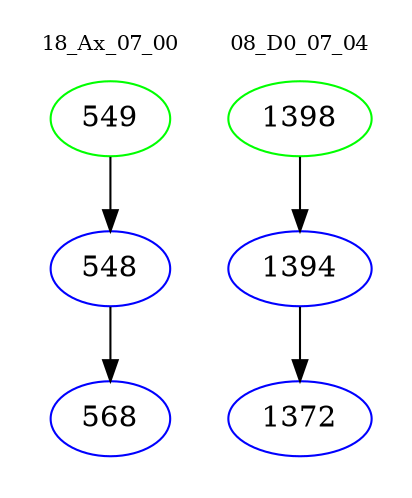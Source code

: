 digraph{
subgraph cluster_0 {
color = white
label = "18_Ax_07_00";
fontsize=10;
T0_549 [label="549", color="green"]
T0_549 -> T0_548 [color="black"]
T0_548 [label="548", color="blue"]
T0_548 -> T0_568 [color="black"]
T0_568 [label="568", color="blue"]
}
subgraph cluster_1 {
color = white
label = "08_D0_07_04";
fontsize=10;
T1_1398 [label="1398", color="green"]
T1_1398 -> T1_1394 [color="black"]
T1_1394 [label="1394", color="blue"]
T1_1394 -> T1_1372 [color="black"]
T1_1372 [label="1372", color="blue"]
}
}
